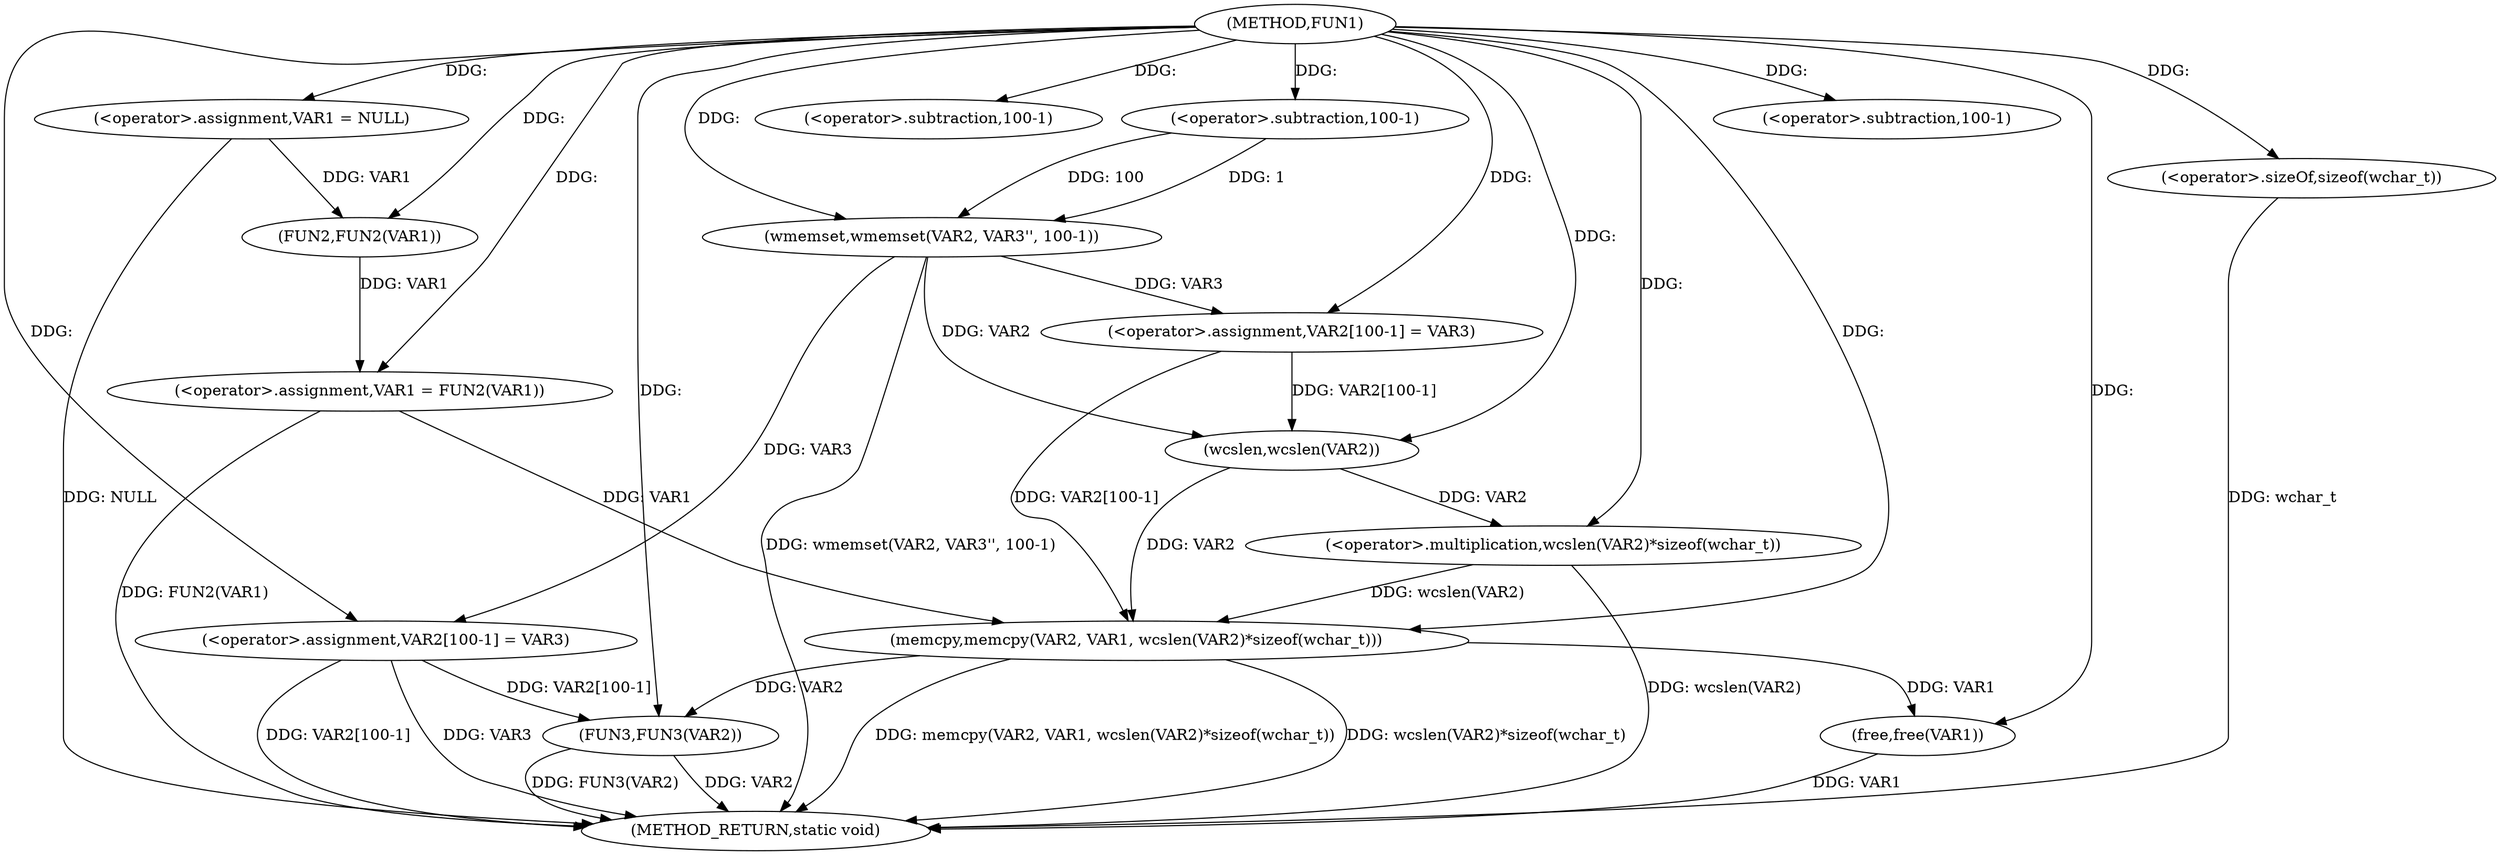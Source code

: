 digraph FUN1 {  
"1000100" [label = "(METHOD,FUN1)" ]
"1000144" [label = "(METHOD_RETURN,static void)" ]
"1000103" [label = "(<operator>.assignment,VAR1 = NULL)" ]
"1000106" [label = "(<operator>.assignment,VAR1 = FUN2(VAR1))" ]
"1000108" [label = "(FUN2,FUN2(VAR1))" ]
"1000112" [label = "(wmemset,wmemset(VAR2, VAR3'', 100-1))" ]
"1000115" [label = "(<operator>.subtraction,100-1)" ]
"1000118" [label = "(<operator>.assignment,VAR2[100-1] = VAR3)" ]
"1000121" [label = "(<operator>.subtraction,100-1)" ]
"1000125" [label = "(memcpy,memcpy(VAR2, VAR1, wcslen(VAR2)*sizeof(wchar_t)))" ]
"1000128" [label = "(<operator>.multiplication,wcslen(VAR2)*sizeof(wchar_t))" ]
"1000129" [label = "(wcslen,wcslen(VAR2))" ]
"1000131" [label = "(<operator>.sizeOf,sizeof(wchar_t))" ]
"1000133" [label = "(<operator>.assignment,VAR2[100-1] = VAR3)" ]
"1000136" [label = "(<operator>.subtraction,100-1)" ]
"1000140" [label = "(FUN3,FUN3(VAR2))" ]
"1000142" [label = "(free,free(VAR1))" ]
  "1000125" -> "1000144"  [ label = "DDG: memcpy(VAR2, VAR1, wcslen(VAR2)*sizeof(wchar_t))"] 
  "1000106" -> "1000144"  [ label = "DDG: FUN2(VAR1)"] 
  "1000103" -> "1000144"  [ label = "DDG: NULL"] 
  "1000140" -> "1000144"  [ label = "DDG: FUN3(VAR2)"] 
  "1000125" -> "1000144"  [ label = "DDG: wcslen(VAR2)*sizeof(wchar_t)"] 
  "1000131" -> "1000144"  [ label = "DDG: wchar_t"] 
  "1000140" -> "1000144"  [ label = "DDG: VAR2"] 
  "1000133" -> "1000144"  [ label = "DDG: VAR3"] 
  "1000128" -> "1000144"  [ label = "DDG: wcslen(VAR2)"] 
  "1000133" -> "1000144"  [ label = "DDG: VAR2[100-1]"] 
  "1000112" -> "1000144"  [ label = "DDG: wmemset(VAR2, VAR3'', 100-1)"] 
  "1000142" -> "1000144"  [ label = "DDG: VAR1"] 
  "1000100" -> "1000103"  [ label = "DDG: "] 
  "1000108" -> "1000106"  [ label = "DDG: VAR1"] 
  "1000100" -> "1000106"  [ label = "DDG: "] 
  "1000103" -> "1000108"  [ label = "DDG: VAR1"] 
  "1000100" -> "1000108"  [ label = "DDG: "] 
  "1000100" -> "1000112"  [ label = "DDG: "] 
  "1000115" -> "1000112"  [ label = "DDG: 100"] 
  "1000115" -> "1000112"  [ label = "DDG: 1"] 
  "1000100" -> "1000115"  [ label = "DDG: "] 
  "1000112" -> "1000118"  [ label = "DDG: VAR3"] 
  "1000100" -> "1000118"  [ label = "DDG: "] 
  "1000100" -> "1000121"  [ label = "DDG: "] 
  "1000129" -> "1000125"  [ label = "DDG: VAR2"] 
  "1000118" -> "1000125"  [ label = "DDG: VAR2[100-1]"] 
  "1000100" -> "1000125"  [ label = "DDG: "] 
  "1000106" -> "1000125"  [ label = "DDG: VAR1"] 
  "1000128" -> "1000125"  [ label = "DDG: wcslen(VAR2)"] 
  "1000129" -> "1000128"  [ label = "DDG: VAR2"] 
  "1000112" -> "1000129"  [ label = "DDG: VAR2"] 
  "1000118" -> "1000129"  [ label = "DDG: VAR2[100-1]"] 
  "1000100" -> "1000129"  [ label = "DDG: "] 
  "1000100" -> "1000128"  [ label = "DDG: "] 
  "1000100" -> "1000131"  [ label = "DDG: "] 
  "1000100" -> "1000133"  [ label = "DDG: "] 
  "1000112" -> "1000133"  [ label = "DDG: VAR3"] 
  "1000100" -> "1000136"  [ label = "DDG: "] 
  "1000125" -> "1000140"  [ label = "DDG: VAR2"] 
  "1000133" -> "1000140"  [ label = "DDG: VAR2[100-1]"] 
  "1000100" -> "1000140"  [ label = "DDG: "] 
  "1000125" -> "1000142"  [ label = "DDG: VAR1"] 
  "1000100" -> "1000142"  [ label = "DDG: "] 
}
